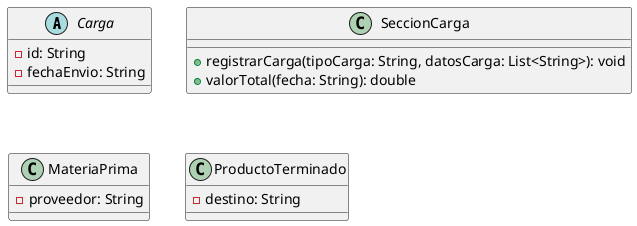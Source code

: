 @startuml Cargas

abstract Carga {
    - id: String
    - fechaEnvio: String
}

class SeccionCarga {
    + registrarCarga(tipoCarga: String, datosCarga: List<String>): void
    +valorTotal(fecha: String): double
}

class MateriaPrima {
    - proveedor: String
}

class ProductoTerminado {
    - destino: String
}



@enduml
